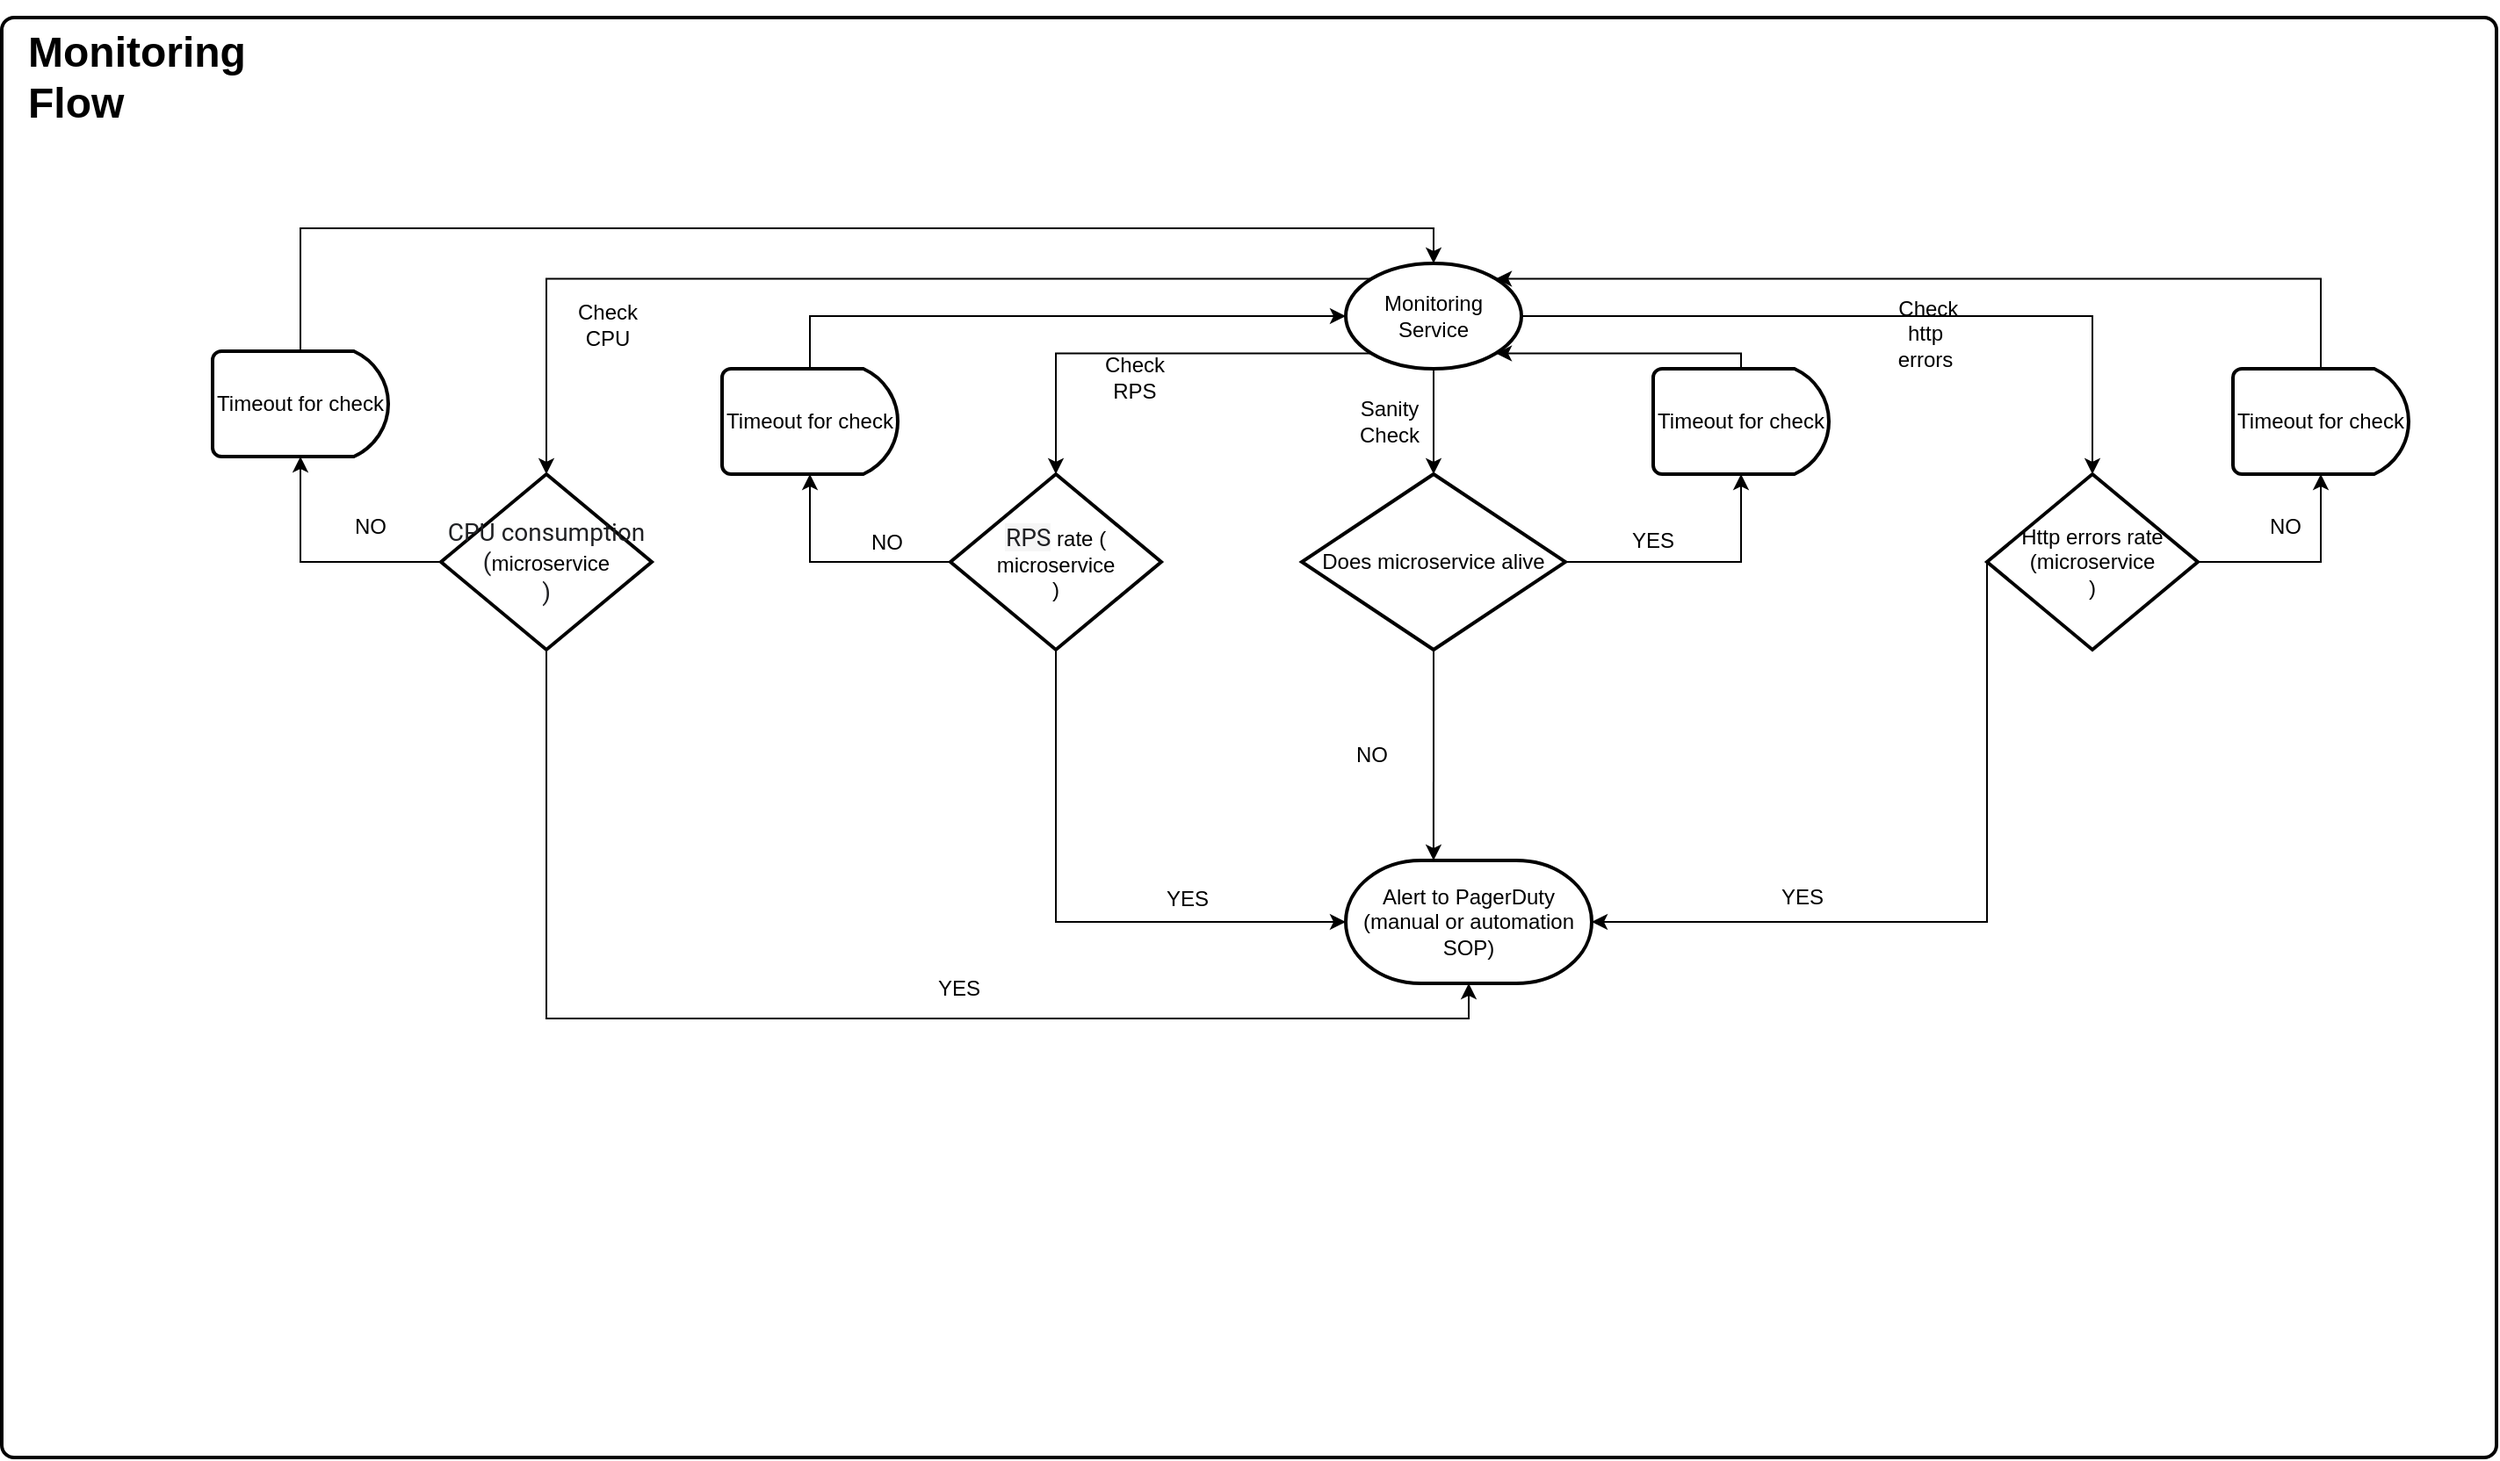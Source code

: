 <mxfile version="17.3.0" type="device"><diagram id="Hp3i37hBbgDcz9UYVEAD" name="Page-1"><mxGraphModel dx="1888" dy="1647" grid="1" gridSize="10" guides="1" tooltips="1" connect="1" arrows="1" fold="1" page="1" pageScale="1" pageWidth="850" pageHeight="1100" math="0" shadow="0"><root><mxCell id="0"/><mxCell id="1" parent="0"/><mxCell id="jhfjj3y2sw0yrxCqaGob-51" value="" style="rounded=1;whiteSpace=wrap;html=1;absoluteArcSize=1;arcSize=14;strokeWidth=2;" vertex="1" parent="1"><mxGeometry x="-580" y="-130" width="1420" height="820" as="geometry"/></mxCell><mxCell id="jhfjj3y2sw0yrxCqaGob-5" style="edgeStyle=orthogonalEdgeStyle;rounded=0;orthogonalLoop=1;jettySize=auto;html=1;exitX=1;exitY=0.5;exitDx=0;exitDy=0;exitPerimeter=0;entryX=0.5;entryY=1;entryDx=0;entryDy=0;entryPerimeter=0;" edge="1" parent="1" source="jhfjj3y2sw0yrxCqaGob-1" target="jhfjj3y2sw0yrxCqaGob-4"><mxGeometry relative="1" as="geometry"/></mxCell><mxCell id="jhfjj3y2sw0yrxCqaGob-28" style="edgeStyle=orthogonalEdgeStyle;rounded=0;orthogonalLoop=1;jettySize=auto;html=1;exitX=0.5;exitY=1;exitDx=0;exitDy=0;exitPerimeter=0;entryX=0.357;entryY=0;entryDx=0;entryDy=0;entryPerimeter=0;" edge="1" parent="1" source="jhfjj3y2sw0yrxCqaGob-1" target="jhfjj3y2sw0yrxCqaGob-14"><mxGeometry relative="1" as="geometry"/></mxCell><mxCell id="jhfjj3y2sw0yrxCqaGob-1" value="Does&amp;nbsp;microservice alive" style="strokeWidth=2;html=1;shape=mxgraph.flowchart.decision;whiteSpace=wrap;" vertex="1" parent="1"><mxGeometry x="160" y="130" width="150" height="100" as="geometry"/></mxCell><mxCell id="jhfjj3y2sw0yrxCqaGob-13" style="edgeStyle=orthogonalEdgeStyle;rounded=0;orthogonalLoop=1;jettySize=auto;html=1;exitX=0.5;exitY=1;exitDx=0;exitDy=0;exitPerimeter=0;entryX=0.5;entryY=0;entryDx=0;entryDy=0;entryPerimeter=0;" edge="1" parent="1" source="jhfjj3y2sw0yrxCqaGob-2" target="jhfjj3y2sw0yrxCqaGob-1"><mxGeometry relative="1" as="geometry"/></mxCell><mxCell id="jhfjj3y2sw0yrxCqaGob-27" style="edgeStyle=orthogonalEdgeStyle;rounded=0;orthogonalLoop=1;jettySize=auto;html=1;exitX=1;exitY=0.5;exitDx=0;exitDy=0;exitPerimeter=0;entryX=0.5;entryY=0;entryDx=0;entryDy=0;entryPerimeter=0;" edge="1" parent="1" source="jhfjj3y2sw0yrxCqaGob-2" target="jhfjj3y2sw0yrxCqaGob-16"><mxGeometry relative="1" as="geometry"/></mxCell><mxCell id="jhfjj3y2sw0yrxCqaGob-31" style="edgeStyle=orthogonalEdgeStyle;rounded=0;orthogonalLoop=1;jettySize=auto;html=1;exitX=0.145;exitY=0.855;exitDx=0;exitDy=0;exitPerimeter=0;entryX=0.5;entryY=0;entryDx=0;entryDy=0;entryPerimeter=0;" edge="1" parent="1" source="jhfjj3y2sw0yrxCqaGob-2" target="jhfjj3y2sw0yrxCqaGob-29"><mxGeometry relative="1" as="geometry"/></mxCell><mxCell id="jhfjj3y2sw0yrxCqaGob-44" style="edgeStyle=orthogonalEdgeStyle;rounded=0;orthogonalLoop=1;jettySize=auto;html=1;exitX=0.145;exitY=0.145;exitDx=0;exitDy=0;exitPerimeter=0;" edge="1" parent="1" source="jhfjj3y2sw0yrxCqaGob-2" target="jhfjj3y2sw0yrxCqaGob-39"><mxGeometry relative="1" as="geometry"/></mxCell><mxCell id="jhfjj3y2sw0yrxCqaGob-2" value="Monitoring Service" style="strokeWidth=2;html=1;shape=mxgraph.flowchart.start_1;whiteSpace=wrap;" vertex="1" parent="1"><mxGeometry x="185" y="10" width="100" height="60" as="geometry"/></mxCell><mxCell id="jhfjj3y2sw0yrxCqaGob-6" style="edgeStyle=orthogonalEdgeStyle;rounded=0;orthogonalLoop=1;jettySize=auto;html=1;exitX=0.5;exitY=0;exitDx=0;exitDy=0;exitPerimeter=0;entryX=0.855;entryY=0.855;entryDx=0;entryDy=0;entryPerimeter=0;" edge="1" parent="1" source="jhfjj3y2sw0yrxCqaGob-4" target="jhfjj3y2sw0yrxCqaGob-2"><mxGeometry relative="1" as="geometry"><Array as="points"><mxPoint x="410" y="61"/></Array></mxGeometry></mxCell><mxCell id="jhfjj3y2sw0yrxCqaGob-4" value="Timeout for check" style="strokeWidth=2;html=1;shape=mxgraph.flowchart.delay;whiteSpace=wrap;" vertex="1" parent="1"><mxGeometry x="360" y="70" width="100" height="60" as="geometry"/></mxCell><mxCell id="jhfjj3y2sw0yrxCqaGob-7" value="YES" style="text;html=1;strokeColor=none;fillColor=none;align=center;verticalAlign=middle;whiteSpace=wrap;rounded=0;" vertex="1" parent="1"><mxGeometry x="330" y="148" width="60" height="40" as="geometry"/></mxCell><mxCell id="jhfjj3y2sw0yrxCqaGob-11" value="NO" style="text;html=1;strokeColor=none;fillColor=none;align=center;verticalAlign=middle;whiteSpace=wrap;rounded=0;" vertex="1" parent="1"><mxGeometry x="170" y="270" width="60" height="40" as="geometry"/></mxCell><mxCell id="jhfjj3y2sw0yrxCqaGob-14" value="Alert to PagerDuty (manual or automation SOP)" style="strokeWidth=2;html=1;shape=mxgraph.flowchart.terminator;whiteSpace=wrap;" vertex="1" parent="1"><mxGeometry x="185" y="350" width="140" height="70" as="geometry"/></mxCell><mxCell id="jhfjj3y2sw0yrxCqaGob-15" value="Sanity Check" style="text;html=1;strokeColor=none;fillColor=none;align=center;verticalAlign=middle;whiteSpace=wrap;rounded=0;" vertex="1" parent="1"><mxGeometry x="185" y="80" width="50" height="40" as="geometry"/></mxCell><mxCell id="jhfjj3y2sw0yrxCqaGob-18" style="edgeStyle=orthogonalEdgeStyle;rounded=0;orthogonalLoop=1;jettySize=auto;html=1;exitX=1;exitY=0.5;exitDx=0;exitDy=0;exitPerimeter=0;entryX=0.5;entryY=1;entryDx=0;entryDy=0;entryPerimeter=0;" edge="1" parent="1" source="jhfjj3y2sw0yrxCqaGob-16" target="jhfjj3y2sw0yrxCqaGob-17"><mxGeometry relative="1" as="geometry"/></mxCell><mxCell id="jhfjj3y2sw0yrxCqaGob-22" style="edgeStyle=orthogonalEdgeStyle;rounded=0;orthogonalLoop=1;jettySize=auto;html=1;exitX=0;exitY=0.5;exitDx=0;exitDy=0;exitPerimeter=0;entryX=1;entryY=0.5;entryDx=0;entryDy=0;entryPerimeter=0;" edge="1" parent="1" source="jhfjj3y2sw0yrxCqaGob-16" target="jhfjj3y2sw0yrxCqaGob-14"><mxGeometry relative="1" as="geometry"><Array as="points"><mxPoint x="550" y="385"/></Array></mxGeometry></mxCell><mxCell id="jhfjj3y2sw0yrxCqaGob-16" value="Http errors rate (microservice&lt;br&gt;)" style="strokeWidth=2;html=1;shape=mxgraph.flowchart.decision;whiteSpace=wrap;" vertex="1" parent="1"><mxGeometry x="550" y="130" width="120" height="100" as="geometry"/></mxCell><mxCell id="jhfjj3y2sw0yrxCqaGob-19" style="edgeStyle=orthogonalEdgeStyle;rounded=0;orthogonalLoop=1;jettySize=auto;html=1;exitX=0.5;exitY=0;exitDx=0;exitDy=0;exitPerimeter=0;entryX=0.855;entryY=0.145;entryDx=0;entryDy=0;entryPerimeter=0;" edge="1" parent="1" source="jhfjj3y2sw0yrxCqaGob-17" target="jhfjj3y2sw0yrxCqaGob-2"><mxGeometry relative="1" as="geometry"/></mxCell><mxCell id="jhfjj3y2sw0yrxCqaGob-17" value="Timeout for check" style="strokeWidth=2;html=1;shape=mxgraph.flowchart.delay;whiteSpace=wrap;" vertex="1" parent="1"><mxGeometry x="690" y="70" width="100" height="60" as="geometry"/></mxCell><mxCell id="jhfjj3y2sw0yrxCqaGob-20" value="NO" style="text;html=1;strokeColor=none;fillColor=none;align=center;verticalAlign=middle;whiteSpace=wrap;rounded=0;" vertex="1" parent="1"><mxGeometry x="690" y="140" width="60" height="40" as="geometry"/></mxCell><mxCell id="jhfjj3y2sw0yrxCqaGob-23" value="YES" style="text;html=1;strokeColor=none;fillColor=none;align=center;verticalAlign=middle;whiteSpace=wrap;rounded=0;" vertex="1" parent="1"><mxGeometry x="420" y="350" width="50" height="42" as="geometry"/></mxCell><mxCell id="jhfjj3y2sw0yrxCqaGob-26" value="&amp;nbsp;Check http errors" style="text;html=1;strokeColor=none;fillColor=none;align=center;verticalAlign=middle;whiteSpace=wrap;rounded=0;" vertex="1" parent="1"><mxGeometry x="490" y="30" width="50" height="40" as="geometry"/></mxCell><mxCell id="jhfjj3y2sw0yrxCqaGob-30" style="edgeStyle=orthogonalEdgeStyle;rounded=0;orthogonalLoop=1;jettySize=auto;html=1;entryX=0;entryY=0.5;entryDx=0;entryDy=0;entryPerimeter=0;exitX=0.5;exitY=1;exitDx=0;exitDy=0;exitPerimeter=0;" edge="1" parent="1" source="jhfjj3y2sw0yrxCqaGob-29" target="jhfjj3y2sw0yrxCqaGob-14"><mxGeometry relative="1" as="geometry"><Array as="points"><mxPoint x="20" y="385"/></Array></mxGeometry></mxCell><mxCell id="jhfjj3y2sw0yrxCqaGob-34" style="edgeStyle=orthogonalEdgeStyle;rounded=0;orthogonalLoop=1;jettySize=auto;html=1;exitX=0;exitY=0.5;exitDx=0;exitDy=0;exitPerimeter=0;entryX=0.5;entryY=1;entryDx=0;entryDy=0;entryPerimeter=0;" edge="1" parent="1" source="jhfjj3y2sw0yrxCqaGob-29" target="jhfjj3y2sw0yrxCqaGob-33"><mxGeometry relative="1" as="geometry"/></mxCell><mxCell id="jhfjj3y2sw0yrxCqaGob-29" value="&lt;div&gt;&lt;font color=&quot;#202124&quot; face=&quot;Roboto, sans-serif&quot;&gt;&lt;span style=&quot;font-size: 14px ; background-color: rgba(32 , 33 , 36 , 0.04)&quot;&gt;RPS&lt;/span&gt;&lt;/font&gt;&lt;span&gt; rate (&lt;/span&gt;&lt;/div&gt;microservice&lt;div&gt;&lt;span&gt;)&lt;/span&gt;&lt;/div&gt;" style="strokeWidth=2;html=1;shape=mxgraph.flowchart.decision;whiteSpace=wrap;" vertex="1" parent="1"><mxGeometry x="-40" y="130" width="120" height="100" as="geometry"/></mxCell><mxCell id="jhfjj3y2sw0yrxCqaGob-32" value="YES" style="text;html=1;strokeColor=none;fillColor=none;align=center;verticalAlign=middle;whiteSpace=wrap;rounded=0;" vertex="1" parent="1"><mxGeometry x="70" y="351" width="50" height="42" as="geometry"/></mxCell><mxCell id="jhfjj3y2sw0yrxCqaGob-35" style="edgeStyle=orthogonalEdgeStyle;rounded=0;orthogonalLoop=1;jettySize=auto;html=1;entryX=0;entryY=0.5;entryDx=0;entryDy=0;entryPerimeter=0;exitX=0.5;exitY=0;exitDx=0;exitDy=0;exitPerimeter=0;" edge="1" parent="1" source="jhfjj3y2sw0yrxCqaGob-33" target="jhfjj3y2sw0yrxCqaGob-2"><mxGeometry relative="1" as="geometry"/></mxCell><mxCell id="jhfjj3y2sw0yrxCqaGob-33" value="Timeout for check" style="strokeWidth=2;html=1;shape=mxgraph.flowchart.delay;whiteSpace=wrap;" vertex="1" parent="1"><mxGeometry x="-170" y="70" width="100" height="60" as="geometry"/></mxCell><mxCell id="jhfjj3y2sw0yrxCqaGob-36" value="NO" style="text;html=1;strokeColor=none;fillColor=none;align=center;verticalAlign=middle;whiteSpace=wrap;rounded=0;" vertex="1" parent="1"><mxGeometry x="-106" y="149" width="60" height="40" as="geometry"/></mxCell><mxCell id="jhfjj3y2sw0yrxCqaGob-38" value="Check&lt;br&gt;RPS" style="text;html=1;strokeColor=none;fillColor=none;align=center;verticalAlign=middle;whiteSpace=wrap;rounded=0;" vertex="1" parent="1"><mxGeometry x="40" y="60" width="50" height="30" as="geometry"/></mxCell><mxCell id="jhfjj3y2sw0yrxCqaGob-40" style="edgeStyle=orthogonalEdgeStyle;rounded=0;orthogonalLoop=1;jettySize=auto;html=1;exitX=0.5;exitY=1;exitDx=0;exitDy=0;exitPerimeter=0;entryX=0.5;entryY=1;entryDx=0;entryDy=0;entryPerimeter=0;" edge="1" parent="1" source="jhfjj3y2sw0yrxCqaGob-39" target="jhfjj3y2sw0yrxCqaGob-14"><mxGeometry relative="1" as="geometry"/></mxCell><mxCell id="jhfjj3y2sw0yrxCqaGob-47" style="edgeStyle=orthogonalEdgeStyle;rounded=0;orthogonalLoop=1;jettySize=auto;html=1;exitX=0;exitY=0.5;exitDx=0;exitDy=0;exitPerimeter=0;entryX=0.5;entryY=1;entryDx=0;entryDy=0;entryPerimeter=0;" edge="1" parent="1" source="jhfjj3y2sw0yrxCqaGob-39" target="jhfjj3y2sw0yrxCqaGob-46"><mxGeometry relative="1" as="geometry"/></mxCell><mxCell id="jhfjj3y2sw0yrxCqaGob-39" value="&lt;font color=&quot;#202124&quot; face=&quot;Roboto, sans-serif&quot;&gt;&lt;span style=&quot;font-size: 14px&quot;&gt;CPU consumption (&lt;/span&gt;&lt;/font&gt;microservice&lt;font color=&quot;#202124&quot; face=&quot;Roboto, sans-serif&quot;&gt;&lt;span style=&quot;font-size: 14px&quot;&gt;&lt;br&gt;)&lt;/span&gt;&lt;/font&gt;" style="strokeWidth=2;html=1;shape=mxgraph.flowchart.decision;whiteSpace=wrap;" vertex="1" parent="1"><mxGeometry x="-330" y="130" width="120" height="100" as="geometry"/></mxCell><mxCell id="jhfjj3y2sw0yrxCqaGob-41" value="YES" style="text;html=1;strokeColor=none;fillColor=none;align=center;verticalAlign=middle;whiteSpace=wrap;rounded=0;" vertex="1" parent="1"><mxGeometry x="-60" y="402" width="50" height="42" as="geometry"/></mxCell><mxCell id="jhfjj3y2sw0yrxCqaGob-45" value="Check&lt;br&gt;CPU" style="text;html=1;strokeColor=none;fillColor=none;align=center;verticalAlign=middle;whiteSpace=wrap;rounded=0;" vertex="1" parent="1"><mxGeometry x="-260" y="30" width="50" height="30" as="geometry"/></mxCell><mxCell id="jhfjj3y2sw0yrxCqaGob-50" style="edgeStyle=orthogonalEdgeStyle;rounded=0;orthogonalLoop=1;jettySize=auto;html=1;exitX=0.5;exitY=0;exitDx=0;exitDy=0;exitPerimeter=0;entryX=0.5;entryY=0;entryDx=0;entryDy=0;entryPerimeter=0;" edge="1" parent="1" source="jhfjj3y2sw0yrxCqaGob-46" target="jhfjj3y2sw0yrxCqaGob-2"><mxGeometry relative="1" as="geometry"/></mxCell><mxCell id="jhfjj3y2sw0yrxCqaGob-46" value="Timeout for check" style="strokeWidth=2;html=1;shape=mxgraph.flowchart.delay;whiteSpace=wrap;" vertex="1" parent="1"><mxGeometry x="-460" y="60" width="100" height="60" as="geometry"/></mxCell><mxCell id="jhfjj3y2sw0yrxCqaGob-48" value="NO" style="text;html=1;strokeColor=none;fillColor=none;align=center;verticalAlign=middle;whiteSpace=wrap;rounded=0;" vertex="1" parent="1"><mxGeometry x="-400" y="140" width="60" height="40" as="geometry"/></mxCell><mxCell id="jhfjj3y2sw0yrxCqaGob-52" value="&lt;h1&gt;Monitoring Flow&lt;/h1&gt;" style="text;html=1;strokeColor=none;fillColor=none;spacing=5;spacingTop=-20;whiteSpace=wrap;overflow=hidden;rounded=0;" vertex="1" parent="1"><mxGeometry x="-570" y="-130" width="190" height="70" as="geometry"/></mxCell></root></mxGraphModel></diagram></mxfile>